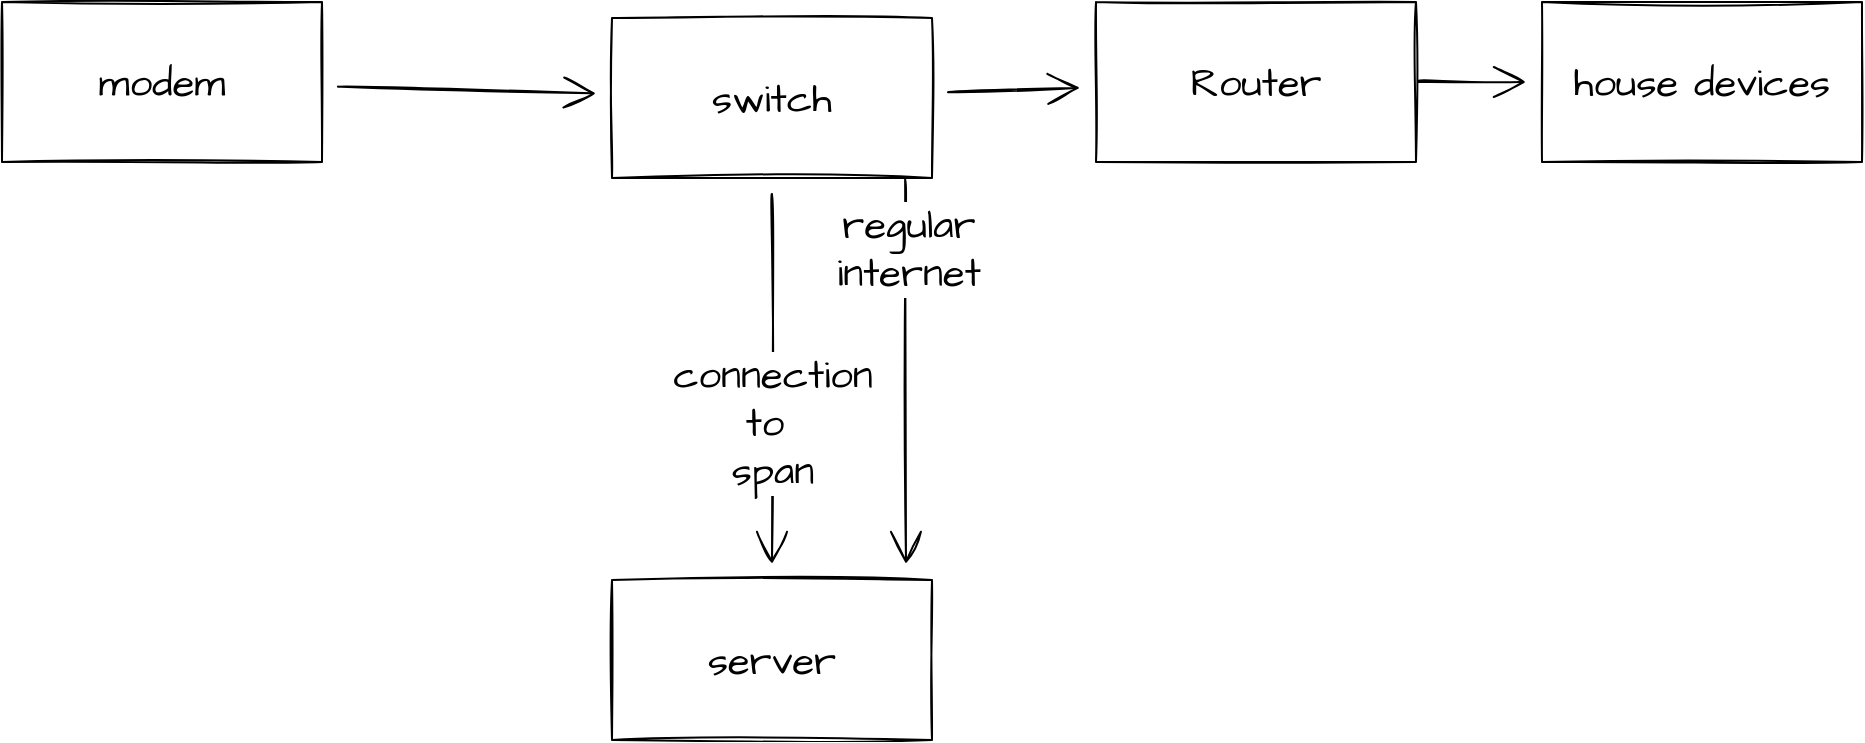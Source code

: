 <mxfile version="15.4.1" type="device"><diagram id="-W6fiA0qdmz7h3KgGMbx" name="Page-1"><mxGraphModel dx="1902" dy="724" grid="0" gridSize="10" guides="1" tooltips="1" connect="1" arrows="1" fold="1" page="0" pageScale="1" pageWidth="850" pageHeight="1100" math="0" shadow="0"><root><mxCell id="0"/><mxCell id="1" parent="0"/><mxCell id="_8sMu4NIZMER3Q3pIMCK-4" style="edgeStyle=none;curved=1;rounded=0;sketch=1;hachureGap=4;orthogonalLoop=1;jettySize=auto;html=1;fontFamily=Architects Daughter;fontSource=https%3A%2F%2Ffonts.googleapis.com%2Fcss%3Ffamily%3DArchitects%2BDaughter;fontSize=16;endArrow=open;startSize=14;endSize=14;sourcePerimeterSpacing=8;targetPerimeterSpacing=8;" edge="1" parent="1" source="_8sMu4NIZMER3Q3pIMCK-1" target="_8sMu4NIZMER3Q3pIMCK-3"><mxGeometry relative="1" as="geometry"/></mxCell><mxCell id="_8sMu4NIZMER3Q3pIMCK-1" value="modem" style="rounded=0;whiteSpace=wrap;html=1;sketch=1;hachureGap=4;pointerEvents=0;fontFamily=Architects Daughter;fontSource=https%3A%2F%2Ffonts.googleapis.com%2Fcss%3Ffamily%3DArchitects%2BDaughter;fontSize=20;" vertex="1" parent="1"><mxGeometry x="-316" y="109" width="160" height="80" as="geometry"/></mxCell><mxCell id="_8sMu4NIZMER3Q3pIMCK-6" style="edgeStyle=none;curved=1;rounded=0;sketch=1;hachureGap=4;orthogonalLoop=1;jettySize=auto;html=1;fontFamily=Architects Daughter;fontSource=https%3A%2F%2Ffonts.googleapis.com%2Fcss%3Ffamily%3DArchitects%2BDaughter;fontSize=16;endArrow=open;startSize=14;endSize=14;sourcePerimeterSpacing=8;targetPerimeterSpacing=8;" edge="1" parent="1" source="_8sMu4NIZMER3Q3pIMCK-3" target="_8sMu4NIZMER3Q3pIMCK-5"><mxGeometry relative="1" as="geometry"/></mxCell><mxCell id="_8sMu4NIZMER3Q3pIMCK-8" style="edgeStyle=none;curved=1;rounded=0;sketch=1;hachureGap=4;orthogonalLoop=1;jettySize=auto;html=1;fontFamily=Architects Daughter;fontSource=https%3A%2F%2Ffonts.googleapis.com%2Fcss%3Ffamily%3DArchitects%2BDaughter;fontSize=16;endArrow=open;startSize=14;endSize=14;sourcePerimeterSpacing=8;targetPerimeterSpacing=8;" edge="1" parent="1" source="_8sMu4NIZMER3Q3pIMCK-3" target="_8sMu4NIZMER3Q3pIMCK-7"><mxGeometry relative="1" as="geometry"/></mxCell><mxCell id="_8sMu4NIZMER3Q3pIMCK-12" value="connection&lt;br&gt;to&amp;nbsp;&lt;br&gt;span" style="edgeLabel;html=1;align=center;verticalAlign=middle;resizable=0;points=[];fontSize=20;fontFamily=Architects Daughter;" vertex="1" connectable="0" parent="_8sMu4NIZMER3Q3pIMCK-8"><mxGeometry x="0.228" relative="1" as="geometry"><mxPoint as="offset"/></mxGeometry></mxCell><mxCell id="_8sMu4NIZMER3Q3pIMCK-3" value="switch" style="rounded=0;whiteSpace=wrap;html=1;sketch=1;hachureGap=4;pointerEvents=0;fontFamily=Architects Daughter;fontSource=https%3A%2F%2Ffonts.googleapis.com%2Fcss%3Ffamily%3DArchitects%2BDaughter;fontSize=20;" vertex="1" parent="1"><mxGeometry x="-11" y="117" width="160" height="80" as="geometry"/></mxCell><mxCell id="_8sMu4NIZMER3Q3pIMCK-10" style="edgeStyle=none;curved=1;rounded=0;sketch=1;hachureGap=4;orthogonalLoop=1;jettySize=auto;html=1;exitX=1;exitY=0.5;exitDx=0;exitDy=0;fontFamily=Architects Daughter;fontSource=https%3A%2F%2Ffonts.googleapis.com%2Fcss%3Ffamily%3DArchitects%2BDaughter;fontSize=16;endArrow=open;startSize=14;endSize=14;sourcePerimeterSpacing=8;targetPerimeterSpacing=8;" edge="1" parent="1" source="_8sMu4NIZMER3Q3pIMCK-5" target="_8sMu4NIZMER3Q3pIMCK-9"><mxGeometry relative="1" as="geometry"/></mxCell><mxCell id="_8sMu4NIZMER3Q3pIMCK-5" value="Router" style="rounded=0;whiteSpace=wrap;html=1;sketch=1;hachureGap=4;pointerEvents=0;fontFamily=Architects Daughter;fontSource=https%3A%2F%2Ffonts.googleapis.com%2Fcss%3Ffamily%3DArchitects%2BDaughter;fontSize=20;" vertex="1" parent="1"><mxGeometry x="231" y="109" width="160" height="80" as="geometry"/></mxCell><mxCell id="_8sMu4NIZMER3Q3pIMCK-7" value="server" style="rounded=0;whiteSpace=wrap;html=1;sketch=1;hachureGap=4;pointerEvents=0;fontFamily=Architects Daughter;fontSource=https%3A%2F%2Ffonts.googleapis.com%2Fcss%3Ffamily%3DArchitects%2BDaughter;fontSize=20;" vertex="1" parent="1"><mxGeometry x="-11" y="398" width="160" height="80" as="geometry"/></mxCell><mxCell id="_8sMu4NIZMER3Q3pIMCK-9" value="house devices" style="rounded=0;whiteSpace=wrap;html=1;sketch=1;hachureGap=4;pointerEvents=0;fontFamily=Architects Daughter;fontSource=https%3A%2F%2Ffonts.googleapis.com%2Fcss%3Ffamily%3DArchitects%2BDaughter;fontSize=20;" vertex="1" parent="1"><mxGeometry x="454" y="109" width="160" height="80" as="geometry"/></mxCell><mxCell id="_8sMu4NIZMER3Q3pIMCK-11" value="" style="edgeStyle=none;orthogonalLoop=1;jettySize=auto;html=1;rounded=0;sketch=1;hachureGap=4;fontFamily=Architects Daughter;fontSource=https%3A%2F%2Ffonts.googleapis.com%2Fcss%3Ffamily%3DArchitects%2BDaughter;fontSize=16;endArrow=open;startSize=14;endSize=14;sourcePerimeterSpacing=8;targetPerimeterSpacing=8;curved=1;exitX=0.916;exitY=1.005;exitDx=0;exitDy=0;exitPerimeter=0;" edge="1" parent="1" source="_8sMu4NIZMER3Q3pIMCK-3"><mxGeometry width="120" relative="1" as="geometry"><mxPoint x="140" y="286" as="sourcePoint"/><mxPoint x="136" y="390" as="targetPoint"/><Array as="points"/></mxGeometry></mxCell><mxCell id="_8sMu4NIZMER3Q3pIMCK-14" value="regular&lt;br&gt;internet" style="edgeLabel;html=1;align=center;verticalAlign=middle;resizable=0;points=[];fontSize=20;fontFamily=Architects Daughter;" vertex="1" connectable="0" parent="_8sMu4NIZMER3Q3pIMCK-11"><mxGeometry x="-0.645" y="1" relative="1" as="geometry"><mxPoint as="offset"/></mxGeometry></mxCell></root></mxGraphModel></diagram></mxfile>